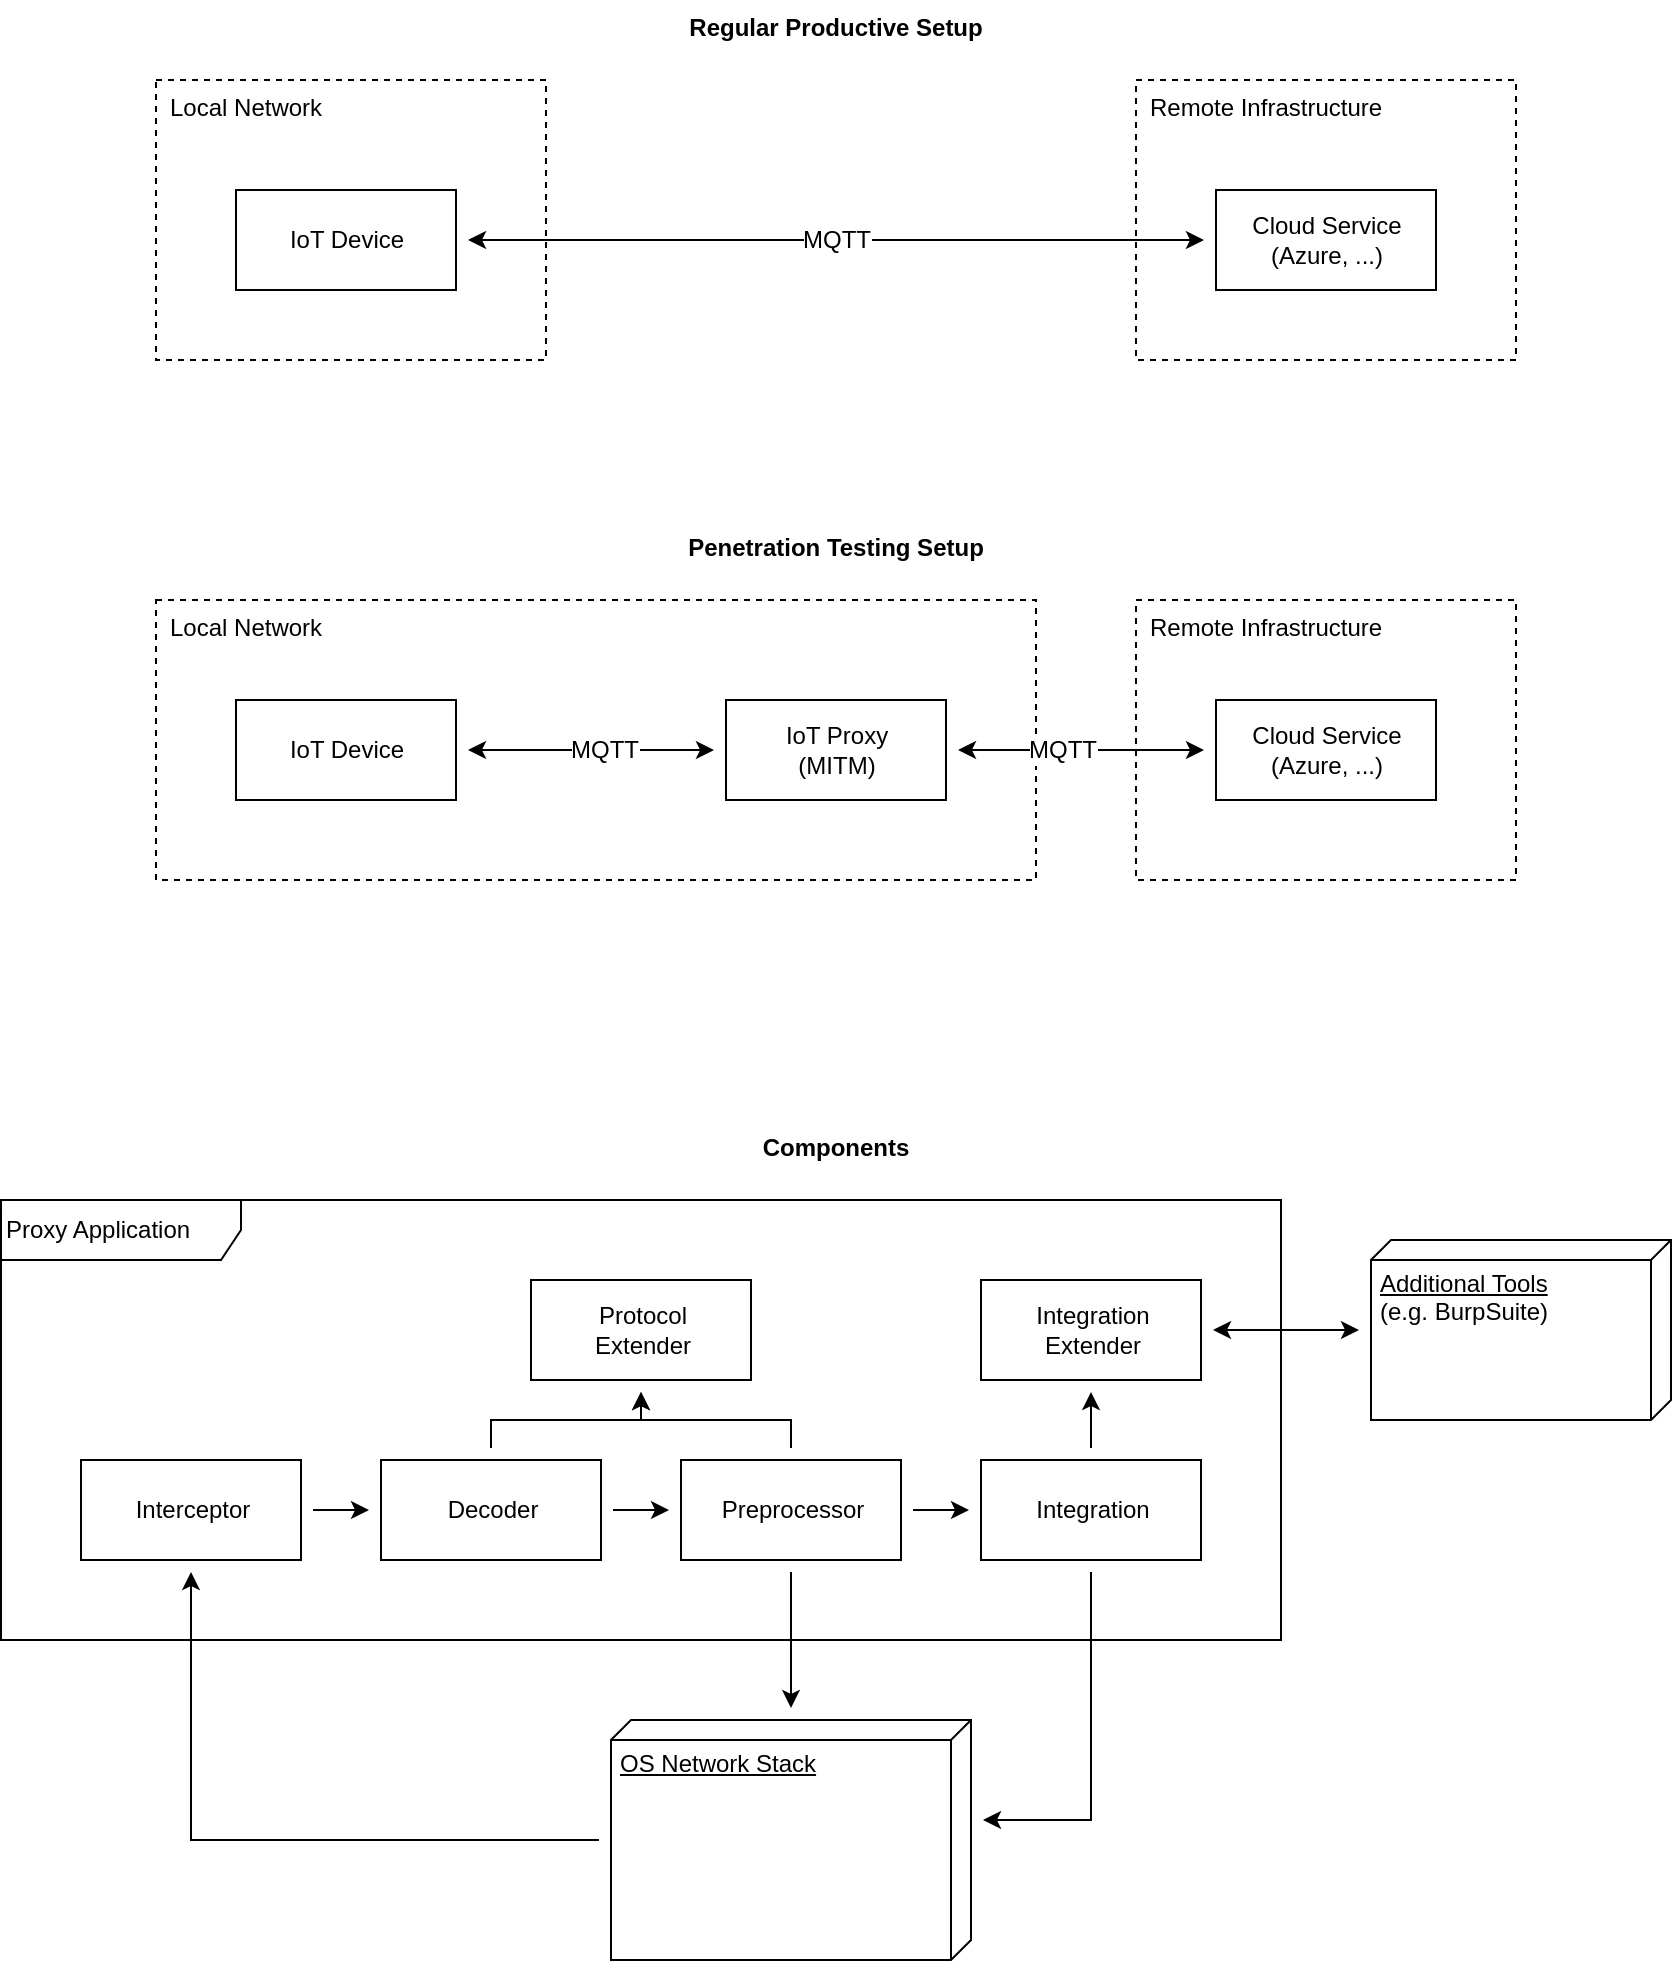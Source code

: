 <mxfile version="12.2.2" type="device" pages="1"><diagram id="lbs4ycswpqi-CRHfGAeY" name="Page-1"><mxGraphModel dx="1670" dy="983" grid="1" gridSize="10" guides="1" tooltips="1" connect="1" arrows="1" fold="1" page="1" pageScale="1" pageWidth="850" pageHeight="1100" math="0" shadow="0"><root><mxCell id="0"/><mxCell id="1" parent="0"/><mxCell id="w-toyNHtjoCmh641yIYX-39" value="Proxy Application" style="shape=umlFrame;whiteSpace=wrap;html=1;align=left;width=120;height=30;" vertex="1" parent="1"><mxGeometry x="7.5" y="640" width="640" height="220" as="geometry"/></mxCell><mxCell id="w-toyNHtjoCmh641yIYX-23" value="Local Network" style="rounded=0;whiteSpace=wrap;html=1;dashed=1;align=left;verticalAlign=top;spacingLeft=5;" vertex="1" parent="1"><mxGeometry x="85" y="80" width="195" height="140" as="geometry"/></mxCell><mxCell id="w-toyNHtjoCmh641yIYX-24" value="Remote Infrastructure" style="rounded=0;whiteSpace=wrap;html=1;dashed=1;align=left;verticalAlign=top;spacingLeft=5;" vertex="1" parent="1"><mxGeometry x="575" y="80" width="190" height="140" as="geometry"/></mxCell><mxCell id="w-toyNHtjoCmh641yIYX-22" value="Remote Infrastructure" style="rounded=0;whiteSpace=wrap;html=1;dashed=1;align=left;verticalAlign=top;spacingLeft=5;" vertex="1" parent="1"><mxGeometry x="575" y="340" width="190" height="140" as="geometry"/></mxCell><mxCell id="w-toyNHtjoCmh641yIYX-21" value="Local Network" style="rounded=0;whiteSpace=wrap;html=1;dashed=1;align=left;verticalAlign=top;spacingLeft=5;" vertex="1" parent="1"><mxGeometry x="85" y="340" width="440" height="140" as="geometry"/></mxCell><mxCell id="w-toyNHtjoCmh641yIYX-28" style="edgeStyle=orthogonalEdgeStyle;rounded=0;orthogonalLoop=1;jettySize=auto;html=1;startArrow=classic;startFill=1;sourcePerimeterSpacing=6;endArrow=classic;endFill=1;targetPerimeterSpacing=6;" edge="1" parent="1" source="w-toyNHtjoCmh641yIYX-1" target="w-toyNHtjoCmh641yIYX-2"><mxGeometry relative="1" as="geometry"/></mxCell><mxCell id="w-toyNHtjoCmh641yIYX-29" value="MQTT" style="text;html=1;resizable=0;points=[];align=center;verticalAlign=middle;labelBackgroundColor=#ffffff;" vertex="1" connectable="0" parent="w-toyNHtjoCmh641yIYX-28"><mxGeometry x="0.243" y="-2" relative="1" as="geometry"><mxPoint x="-45" y="-2" as="offset"/></mxGeometry></mxCell><mxCell id="w-toyNHtjoCmh641yIYX-1" value="IoT Device" style="html=1;" vertex="1" parent="1"><mxGeometry x="125" y="135" width="110" height="50" as="geometry"/></mxCell><mxCell id="w-toyNHtjoCmh641yIYX-2" value="Cloud Service&lt;br&gt;(Azure, ...)" style="html=1;" vertex="1" parent="1"><mxGeometry x="615" y="135" width="110" height="50" as="geometry"/></mxCell><mxCell id="w-toyNHtjoCmh641yIYX-13" style="edgeStyle=orthogonalEdgeStyle;rounded=0;orthogonalLoop=1;jettySize=auto;html=1;startArrow=classic;startFill=1;sourcePerimeterSpacing=6;targetPerimeterSpacing=6;" edge="1" parent="1" source="w-toyNHtjoCmh641yIYX-10" target="w-toyNHtjoCmh641yIYX-12"><mxGeometry relative="1" as="geometry"><Array as="points"><mxPoint x="265" y="415"/><mxPoint x="265" y="415"/></Array></mxGeometry></mxCell><mxCell id="w-toyNHtjoCmh641yIYX-15" value="MQTT" style="text;html=1;resizable=0;points=[];align=center;verticalAlign=middle;labelBackgroundColor=#ffffff;" vertex="1" connectable="0" parent="w-toyNHtjoCmh641yIYX-13"><mxGeometry x="0.259" y="-3" relative="1" as="geometry"><mxPoint x="-10" y="-3.5" as="offset"/></mxGeometry></mxCell><mxCell id="w-toyNHtjoCmh641yIYX-10" value="IoT Device" style="html=1;" vertex="1" parent="1"><mxGeometry x="125" y="390" width="110" height="50" as="geometry"/></mxCell><mxCell id="w-toyNHtjoCmh641yIYX-11" value="Cloud Service&lt;br&gt;(Azure, ...)" style="html=1;" vertex="1" parent="1"><mxGeometry x="615" y="390" width="110" height="50" as="geometry"/></mxCell><mxCell id="w-toyNHtjoCmh641yIYX-14" style="edgeStyle=orthogonalEdgeStyle;rounded=0;orthogonalLoop=1;jettySize=auto;html=1;startArrow=classic;startFill=1;sourcePerimeterSpacing=6;targetPerimeterSpacing=6;" edge="1" parent="1" source="w-toyNHtjoCmh641yIYX-12" target="w-toyNHtjoCmh641yIYX-11"><mxGeometry relative="1" as="geometry"/></mxCell><mxCell id="w-toyNHtjoCmh641yIYX-16" value="MQTT" style="text;html=1;resizable=0;points=[];align=center;verticalAlign=middle;labelBackgroundColor=#ffffff;" vertex="1" connectable="0" parent="w-toyNHtjoCmh641yIYX-14"><mxGeometry x="-0.327" y="-3" relative="1" as="geometry"><mxPoint x="10.5" y="-3.5" as="offset"/></mxGeometry></mxCell><mxCell id="w-toyNHtjoCmh641yIYX-12" value="IoT Proxy&lt;br&gt;(MITM)" style="html=1;" vertex="1" parent="1"><mxGeometry x="370" y="390" width="110" height="50" as="geometry"/></mxCell><mxCell id="w-toyNHtjoCmh641yIYX-25" value="Regular Productive Setup" style="text;align=center;fontStyle=1;verticalAlign=middle;spacingLeft=3;spacingRight=3;strokeColor=none;rotatable=0;points=[[0,0.5],[1,0.5]];portConstraint=eastwest;" vertex="1" parent="1"><mxGeometry x="330" y="40" width="190" height="26" as="geometry"/></mxCell><mxCell id="w-toyNHtjoCmh641yIYX-26" value="Penetration Testing Setup" style="text;align=center;fontStyle=1;verticalAlign=middle;spacingLeft=3;spacingRight=3;strokeColor=none;rotatable=0;points=[[0,0.5],[1,0.5]];portConstraint=eastwest;" vertex="1" parent="1"><mxGeometry x="330" y="300" width="190" height="26" as="geometry"/></mxCell><mxCell id="w-toyNHtjoCmh641yIYX-30" value="Components" style="text;align=center;fontStyle=1;verticalAlign=middle;spacingLeft=3;spacingRight=3;strokeColor=none;rotatable=0;points=[[0,0.5],[1,0.5]];portConstraint=eastwest;" vertex="1" parent="1"><mxGeometry x="330" y="600" width="190" height="26" as="geometry"/></mxCell><mxCell id="w-toyNHtjoCmh641yIYX-33" style="edgeStyle=orthogonalEdgeStyle;rounded=0;orthogonalLoop=1;jettySize=auto;html=1;startArrow=none;startFill=0;sourcePerimeterSpacing=6;endArrow=classic;endFill=1;targetPerimeterSpacing=6;" edge="1" parent="1" source="w-toyNHtjoCmh641yIYX-31" target="w-toyNHtjoCmh641yIYX-32"><mxGeometry relative="1" as="geometry"/></mxCell><mxCell id="w-toyNHtjoCmh641yIYX-31" value="Interceptor" style="html=1;" vertex="1" parent="1"><mxGeometry x="47.5" y="770" width="110" height="50" as="geometry"/></mxCell><mxCell id="w-toyNHtjoCmh641yIYX-35" style="edgeStyle=orthogonalEdgeStyle;rounded=0;orthogonalLoop=1;jettySize=auto;html=1;startArrow=none;startFill=0;sourcePerimeterSpacing=6;endArrow=classic;endFill=1;targetPerimeterSpacing=6;" edge="1" parent="1" source="w-toyNHtjoCmh641yIYX-32" target="w-toyNHtjoCmh641yIYX-34"><mxGeometry relative="1" as="geometry"/></mxCell><mxCell id="w-toyNHtjoCmh641yIYX-57" style="edgeStyle=orthogonalEdgeStyle;rounded=0;orthogonalLoop=1;jettySize=auto;html=1;startArrow=none;startFill=0;sourcePerimeterSpacing=6;endArrow=classic;endFill=1;targetPerimeterSpacing=6;" edge="1" parent="1" source="w-toyNHtjoCmh641yIYX-32" target="w-toyNHtjoCmh641yIYX-56"><mxGeometry relative="1" as="geometry"/></mxCell><mxCell id="w-toyNHtjoCmh641yIYX-32" value="Decoder" style="html=1;" vertex="1" parent="1"><mxGeometry x="197.5" y="770" width="110" height="50" as="geometry"/></mxCell><mxCell id="w-toyNHtjoCmh641yIYX-45" style="edgeStyle=orthogonalEdgeStyle;rounded=0;orthogonalLoop=1;jettySize=auto;html=1;startArrow=none;startFill=0;sourcePerimeterSpacing=6;endArrow=classic;endFill=1;targetPerimeterSpacing=6;" edge="1" parent="1" source="w-toyNHtjoCmh641yIYX-34" target="w-toyNHtjoCmh641yIYX-40"><mxGeometry relative="1" as="geometry"/></mxCell><mxCell id="w-toyNHtjoCmh641yIYX-53" style="edgeStyle=orthogonalEdgeStyle;rounded=0;orthogonalLoop=1;jettySize=auto;html=1;startArrow=none;startFill=0;sourcePerimeterSpacing=6;endArrow=classic;endFill=1;targetPerimeterSpacing=6;" edge="1" parent="1" source="w-toyNHtjoCmh641yIYX-34" target="w-toyNHtjoCmh641yIYX-46"><mxGeometry relative="1" as="geometry"/></mxCell><mxCell id="w-toyNHtjoCmh641yIYX-58" style="edgeStyle=orthogonalEdgeStyle;rounded=0;orthogonalLoop=1;jettySize=auto;html=1;startArrow=none;startFill=0;sourcePerimeterSpacing=6;endArrow=classic;endFill=1;targetPerimeterSpacing=6;" edge="1" parent="1" source="w-toyNHtjoCmh641yIYX-34" target="w-toyNHtjoCmh641yIYX-56"><mxGeometry relative="1" as="geometry"/></mxCell><mxCell id="w-toyNHtjoCmh641yIYX-34" value="Preprocessor" style="html=1;" vertex="1" parent="1"><mxGeometry x="347.5" y="770" width="110" height="50" as="geometry"/></mxCell><mxCell id="w-toyNHtjoCmh641yIYX-41" style="edgeStyle=orthogonalEdgeStyle;rounded=0;orthogonalLoop=1;jettySize=auto;html=1;startArrow=none;startFill=0;sourcePerimeterSpacing=6;endArrow=classic;endFill=1;targetPerimeterSpacing=6;" edge="1" parent="1" source="w-toyNHtjoCmh641yIYX-40" target="w-toyNHtjoCmh641yIYX-31"><mxGeometry relative="1" as="geometry"/></mxCell><mxCell id="w-toyNHtjoCmh641yIYX-40" value="OS Network Stack" style="verticalAlign=top;align=left;spacingTop=8;spacingLeft=2;spacingRight=12;shape=cube;size=10;direction=south;fontStyle=4;html=1;" vertex="1" parent="1"><mxGeometry x="312.5" y="900" width="180" height="120" as="geometry"/></mxCell><mxCell id="w-toyNHtjoCmh641yIYX-49" style="edgeStyle=orthogonalEdgeStyle;rounded=0;orthogonalLoop=1;jettySize=auto;html=1;startArrow=none;startFill=0;sourcePerimeterSpacing=6;endArrow=classic;endFill=1;targetPerimeterSpacing=6;" edge="1" parent="1" source="w-toyNHtjoCmh641yIYX-46" target="w-toyNHtjoCmh641yIYX-40"><mxGeometry relative="1" as="geometry"><Array as="points"><mxPoint x="552.5" y="950"/></Array></mxGeometry></mxCell><mxCell id="w-toyNHtjoCmh641yIYX-61" style="edgeStyle=orthogonalEdgeStyle;rounded=0;orthogonalLoop=1;jettySize=auto;html=1;startArrow=none;startFill=0;sourcePerimeterSpacing=6;endArrow=classic;endFill=1;targetPerimeterSpacing=6;" edge="1" parent="1" source="w-toyNHtjoCmh641yIYX-46" target="w-toyNHtjoCmh641yIYX-60"><mxGeometry relative="1" as="geometry"/></mxCell><mxCell id="w-toyNHtjoCmh641yIYX-46" value="Integration" style="html=1;" vertex="1" parent="1"><mxGeometry x="497.5" y="770" width="110" height="50" as="geometry"/></mxCell><mxCell id="w-toyNHtjoCmh641yIYX-48" value="&lt;u&gt;Additional Tools&lt;br&gt;&lt;/u&gt;(e.g. BurpSuite)" style="verticalAlign=top;align=left;spacingTop=8;spacingLeft=2;spacingRight=12;shape=cube;size=10;direction=south;fontStyle=0;html=1;" vertex="1" parent="1"><mxGeometry x="692.5" y="660" width="150" height="90" as="geometry"/></mxCell><mxCell id="w-toyNHtjoCmh641yIYX-56" value="Protocol&lt;br&gt;Extender" style="html=1;" vertex="1" parent="1"><mxGeometry x="272.5" y="680" width="110" height="50" as="geometry"/></mxCell><mxCell id="w-toyNHtjoCmh641yIYX-62" style="edgeStyle=orthogonalEdgeStyle;rounded=0;orthogonalLoop=1;jettySize=auto;html=1;startArrow=classic;startFill=1;sourcePerimeterSpacing=6;endArrow=classic;endFill=1;targetPerimeterSpacing=6;" edge="1" parent="1" source="w-toyNHtjoCmh641yIYX-60" target="w-toyNHtjoCmh641yIYX-48"><mxGeometry relative="1" as="geometry"/></mxCell><mxCell id="w-toyNHtjoCmh641yIYX-60" value="Integration&lt;br&gt;Extender" style="html=1;" vertex="1" parent="1"><mxGeometry x="497.5" y="680" width="110" height="50" as="geometry"/></mxCell></root></mxGraphModel></diagram></mxfile>